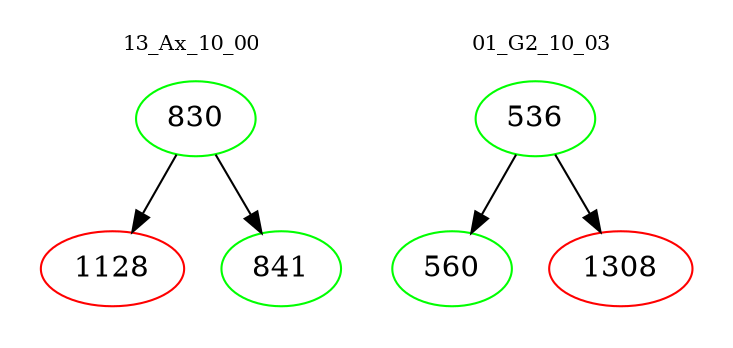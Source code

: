 digraph{
subgraph cluster_0 {
color = white
label = "13_Ax_10_00";
fontsize=10;
T0_830 [label="830", color="green"]
T0_830 -> T0_1128 [color="black"]
T0_1128 [label="1128", color="red"]
T0_830 -> T0_841 [color="black"]
T0_841 [label="841", color="green"]
}
subgraph cluster_1 {
color = white
label = "01_G2_10_03";
fontsize=10;
T1_536 [label="536", color="green"]
T1_536 -> T1_560 [color="black"]
T1_560 [label="560", color="green"]
T1_536 -> T1_1308 [color="black"]
T1_1308 [label="1308", color="red"]
}
}
